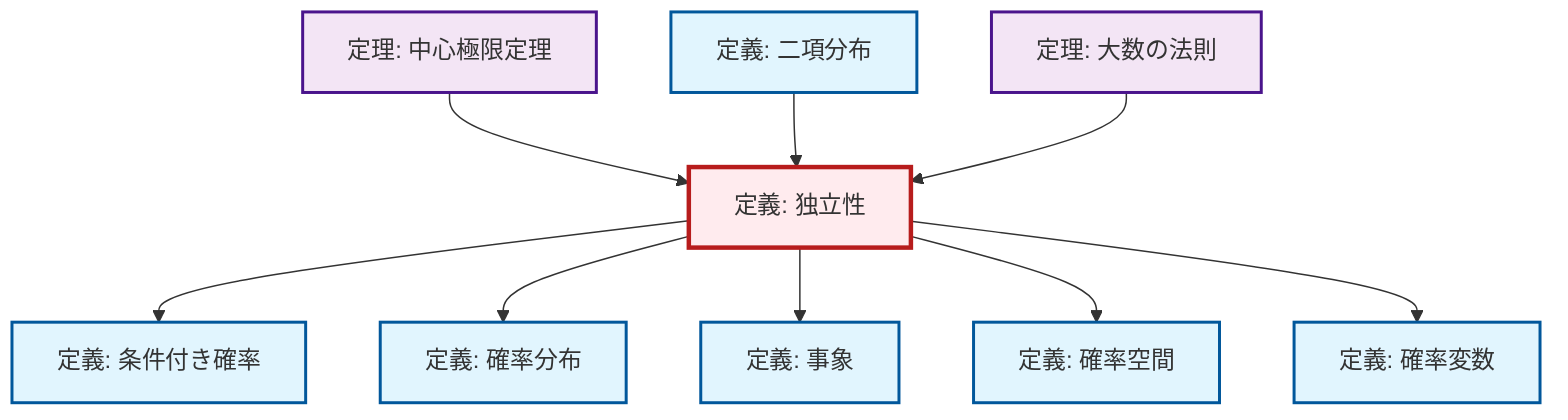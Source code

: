 graph TD
    classDef definition fill:#e1f5fe,stroke:#01579b,stroke-width:2px
    classDef theorem fill:#f3e5f5,stroke:#4a148c,stroke-width:2px
    classDef axiom fill:#fff3e0,stroke:#e65100,stroke-width:2px
    classDef example fill:#e8f5e9,stroke:#1b5e20,stroke-width:2px
    classDef current fill:#ffebee,stroke:#b71c1c,stroke-width:3px
    thm-law-of-large-numbers["定理: 大数の法則"]:::theorem
    def-independence["定義: 独立性"]:::definition
    def-probability-distribution["定義: 確率分布"]:::definition
    def-binomial-distribution["定義: 二項分布"]:::definition
    thm-central-limit["定理: 中心極限定理"]:::theorem
    def-conditional-probability["定義: 条件付き確率"]:::definition
    def-probability-space["定義: 確率空間"]:::definition
    def-event["定義: 事象"]:::definition
    def-random-variable["定義: 確率変数"]:::definition
    thm-central-limit --> def-independence
    def-independence --> def-conditional-probability
    def-independence --> def-probability-distribution
    def-independence --> def-event
    def-binomial-distribution --> def-independence
    def-independence --> def-probability-space
    thm-law-of-large-numbers --> def-independence
    def-independence --> def-random-variable
    class def-independence current